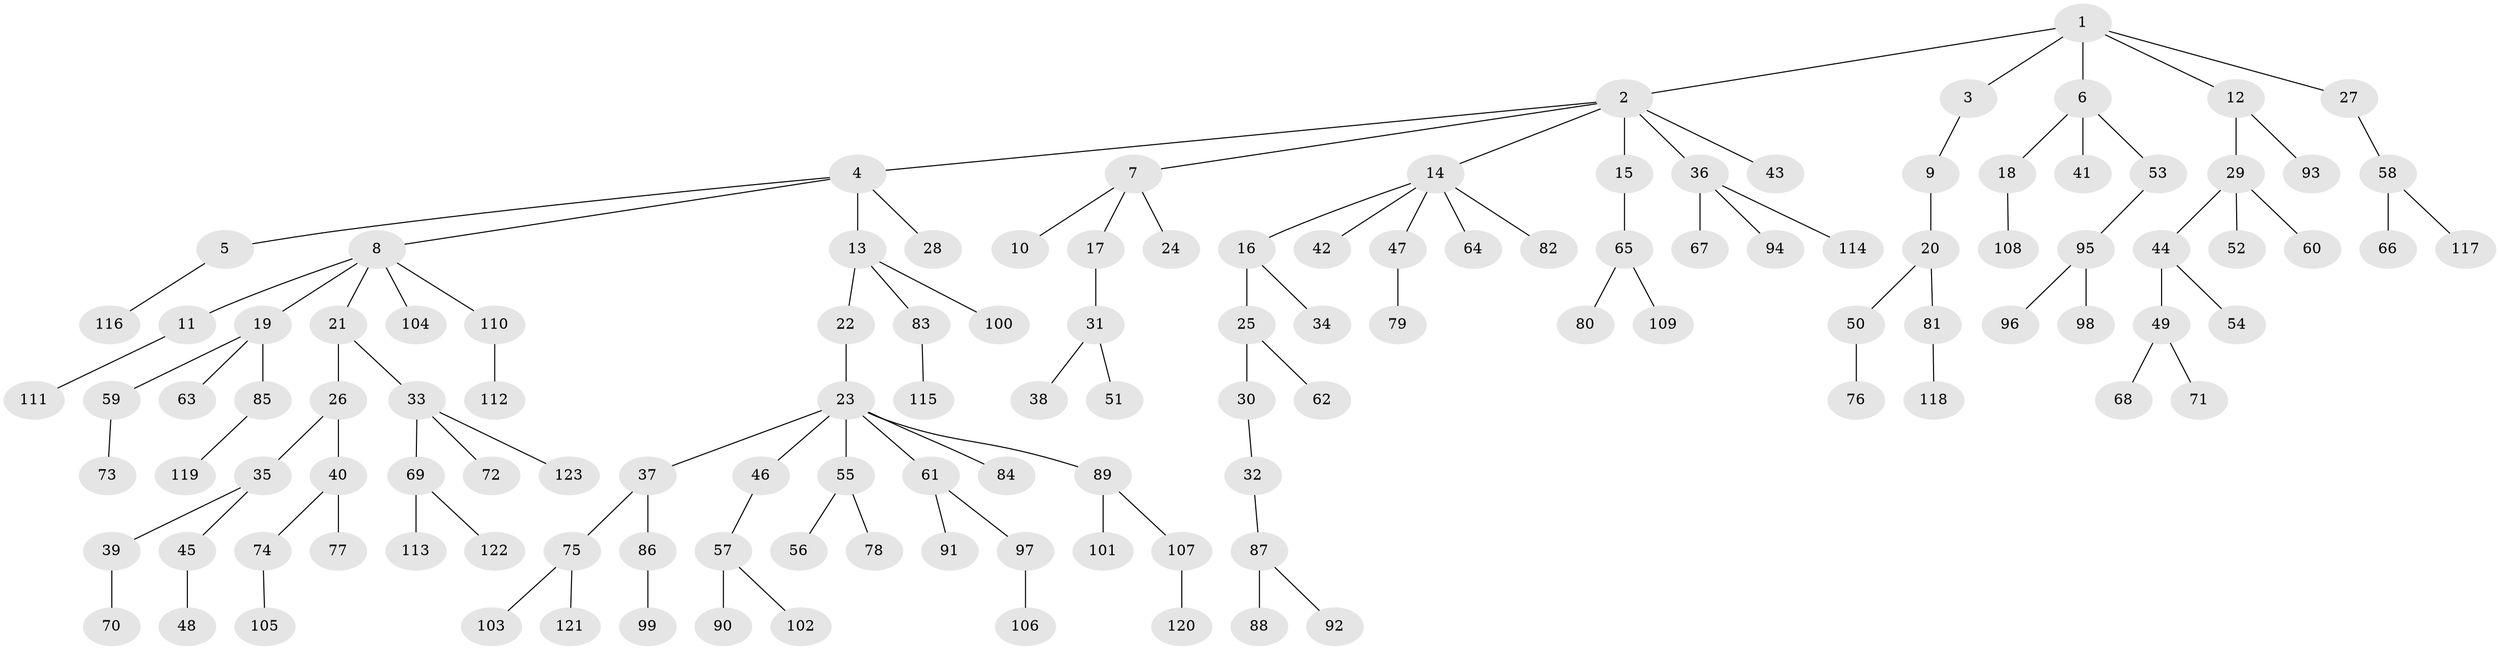 // Generated by graph-tools (version 1.1) at 2025/02/03/09/25 03:02:23]
// undirected, 123 vertices, 122 edges
graph export_dot {
graph [start="1"]
  node [color=gray90,style=filled];
  1;
  2;
  3;
  4;
  5;
  6;
  7;
  8;
  9;
  10;
  11;
  12;
  13;
  14;
  15;
  16;
  17;
  18;
  19;
  20;
  21;
  22;
  23;
  24;
  25;
  26;
  27;
  28;
  29;
  30;
  31;
  32;
  33;
  34;
  35;
  36;
  37;
  38;
  39;
  40;
  41;
  42;
  43;
  44;
  45;
  46;
  47;
  48;
  49;
  50;
  51;
  52;
  53;
  54;
  55;
  56;
  57;
  58;
  59;
  60;
  61;
  62;
  63;
  64;
  65;
  66;
  67;
  68;
  69;
  70;
  71;
  72;
  73;
  74;
  75;
  76;
  77;
  78;
  79;
  80;
  81;
  82;
  83;
  84;
  85;
  86;
  87;
  88;
  89;
  90;
  91;
  92;
  93;
  94;
  95;
  96;
  97;
  98;
  99;
  100;
  101;
  102;
  103;
  104;
  105;
  106;
  107;
  108;
  109;
  110;
  111;
  112;
  113;
  114;
  115;
  116;
  117;
  118;
  119;
  120;
  121;
  122;
  123;
  1 -- 2;
  1 -- 3;
  1 -- 6;
  1 -- 12;
  1 -- 27;
  2 -- 4;
  2 -- 7;
  2 -- 14;
  2 -- 15;
  2 -- 36;
  2 -- 43;
  3 -- 9;
  4 -- 5;
  4 -- 8;
  4 -- 13;
  4 -- 28;
  5 -- 116;
  6 -- 18;
  6 -- 41;
  6 -- 53;
  7 -- 10;
  7 -- 17;
  7 -- 24;
  8 -- 11;
  8 -- 19;
  8 -- 21;
  8 -- 104;
  8 -- 110;
  9 -- 20;
  11 -- 111;
  12 -- 29;
  12 -- 93;
  13 -- 22;
  13 -- 83;
  13 -- 100;
  14 -- 16;
  14 -- 42;
  14 -- 47;
  14 -- 64;
  14 -- 82;
  15 -- 65;
  16 -- 25;
  16 -- 34;
  17 -- 31;
  18 -- 108;
  19 -- 59;
  19 -- 63;
  19 -- 85;
  20 -- 50;
  20 -- 81;
  21 -- 26;
  21 -- 33;
  22 -- 23;
  23 -- 37;
  23 -- 46;
  23 -- 55;
  23 -- 61;
  23 -- 84;
  23 -- 89;
  25 -- 30;
  25 -- 62;
  26 -- 35;
  26 -- 40;
  27 -- 58;
  29 -- 44;
  29 -- 52;
  29 -- 60;
  30 -- 32;
  31 -- 38;
  31 -- 51;
  32 -- 87;
  33 -- 69;
  33 -- 72;
  33 -- 123;
  35 -- 39;
  35 -- 45;
  36 -- 67;
  36 -- 94;
  36 -- 114;
  37 -- 75;
  37 -- 86;
  39 -- 70;
  40 -- 74;
  40 -- 77;
  44 -- 49;
  44 -- 54;
  45 -- 48;
  46 -- 57;
  47 -- 79;
  49 -- 68;
  49 -- 71;
  50 -- 76;
  53 -- 95;
  55 -- 56;
  55 -- 78;
  57 -- 90;
  57 -- 102;
  58 -- 66;
  58 -- 117;
  59 -- 73;
  61 -- 91;
  61 -- 97;
  65 -- 80;
  65 -- 109;
  69 -- 113;
  69 -- 122;
  74 -- 105;
  75 -- 103;
  75 -- 121;
  81 -- 118;
  83 -- 115;
  85 -- 119;
  86 -- 99;
  87 -- 88;
  87 -- 92;
  89 -- 101;
  89 -- 107;
  95 -- 96;
  95 -- 98;
  97 -- 106;
  107 -- 120;
  110 -- 112;
}

